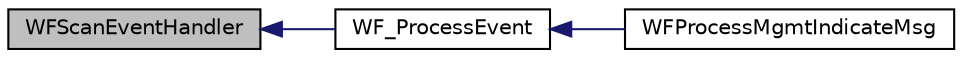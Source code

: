 digraph "WFScanEventHandler"
{
  edge [fontname="Helvetica",fontsize="10",labelfontname="Helvetica",labelfontsize="10"];
  node [fontname="Helvetica",fontsize="10",shape=record];
  rankdir="LR";
  Node1 [label="WFScanEventHandler",height=0.2,width=0.4,color="black", fillcolor="grey75", style="filled", fontcolor="black"];
  Node1 -> Node2 [dir="back",color="midnightblue",fontsize="10",style="solid",fontname="Helvetica"];
  Node2 [label="WF_ProcessEvent",height=0.2,width=0.4,color="black", fillcolor="white", style="filled",URL="$_w_f___config_8c.html#a0f7d2ad631c68f8dd3ea56d66ab5dd29"];
  Node2 -> Node3 [dir="back",color="midnightblue",fontsize="10",style="solid",fontname="Helvetica"];
  Node3 [label="WFProcessMgmtIndicateMsg",height=0.2,width=0.4,color="black", fillcolor="white", style="filled",URL="$_w_f_event_handler_8c.html#ae71ee9203e9d7d2cefedf4b7dd879143"];
}
